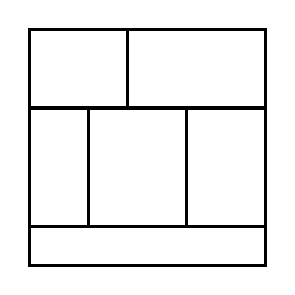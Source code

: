 \begin{tikzpicture}[very thick, scale=.5]
    \draw (0,4) rectangle (5/2,6);
    \draw (5/2,4) rectangle (6,6);
    \draw (0,1) rectangle (3/2,4);
    \draw (3/2,1) rectangle (4,4);
    \draw (4,1) rectangle (6,4);
    \draw (0,0) rectangle (6,1);
\end{tikzpicture}
